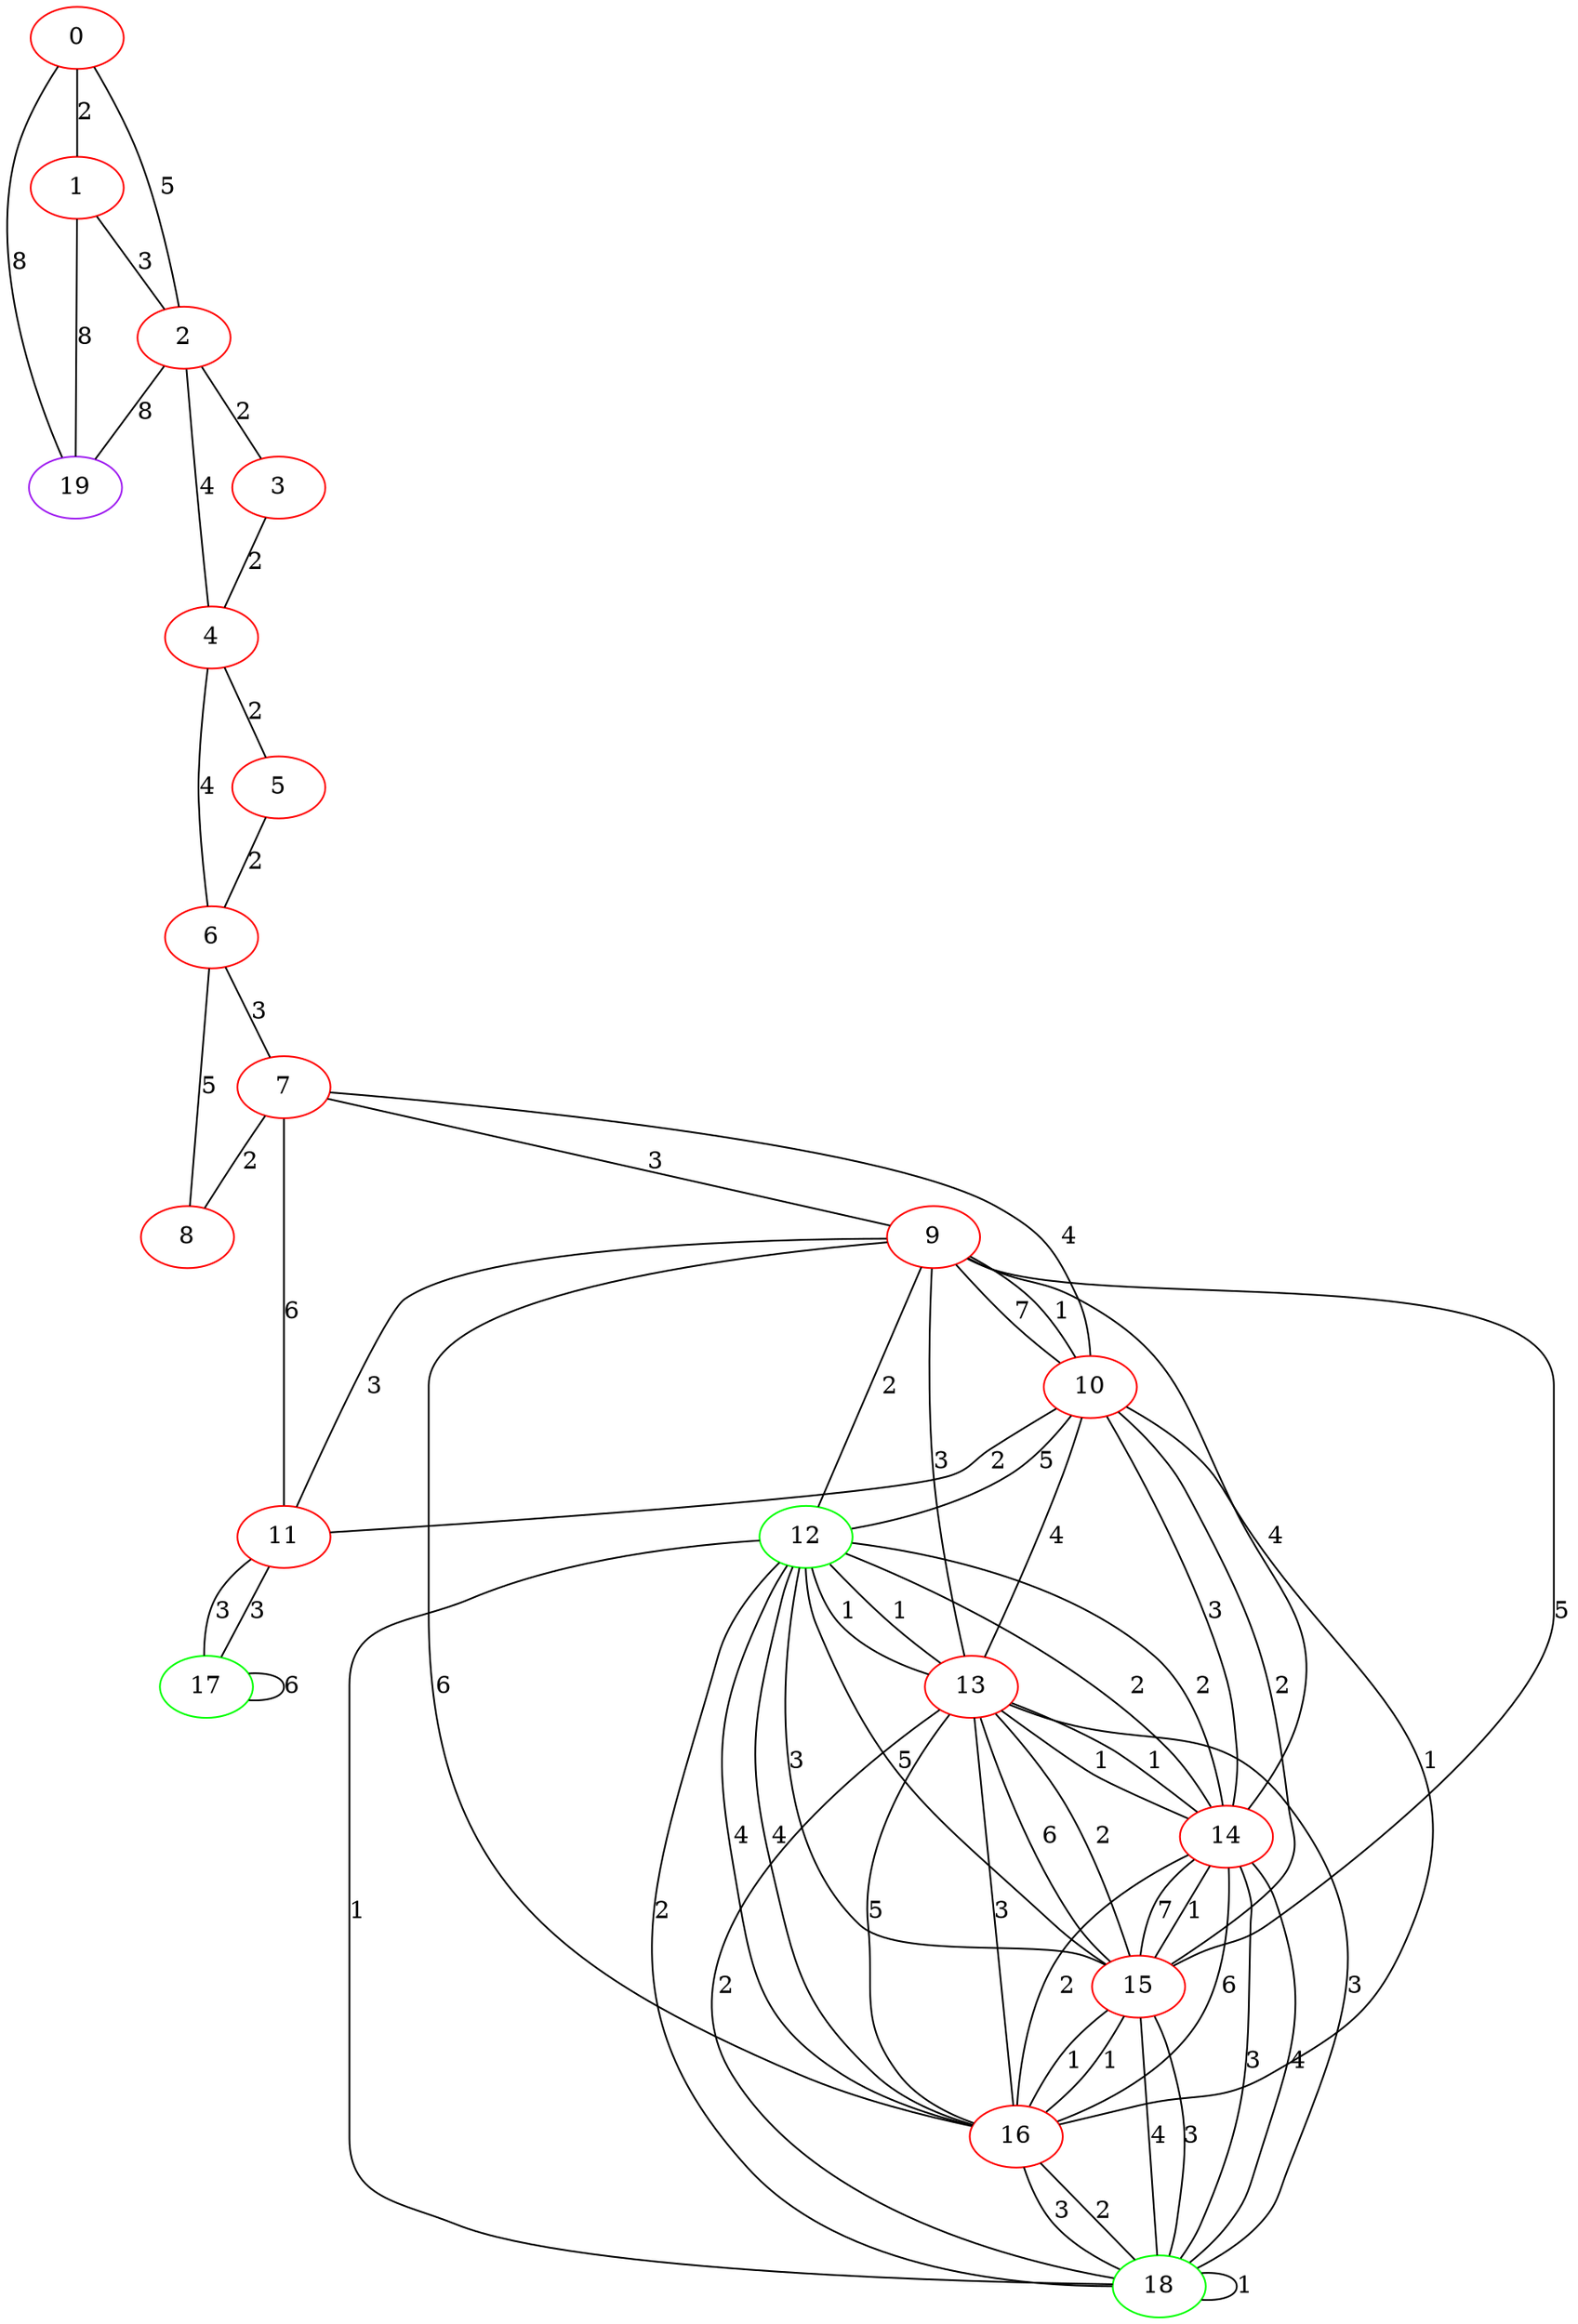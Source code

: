 graph "" {
0 [color=red, weight=1];
1 [color=red, weight=1];
2 [color=red, weight=1];
3 [color=red, weight=1];
4 [color=red, weight=1];
5 [color=red, weight=1];
6 [color=red, weight=1];
7 [color=red, weight=1];
8 [color=red, weight=1];
9 [color=red, weight=1];
10 [color=red, weight=1];
11 [color=red, weight=1];
12 [color=green, weight=2];
13 [color=red, weight=1];
14 [color=red, weight=1];
15 [color=red, weight=1];
16 [color=red, weight=1];
17 [color=green, weight=2];
18 [color=green, weight=2];
19 [color=purple, weight=4];
0 -- 1  [key=0, label=2];
0 -- 2  [key=0, label=5];
0 -- 19  [key=0, label=8];
1 -- 2  [key=0, label=3];
1 -- 19  [key=0, label=8];
2 -- 3  [key=0, label=2];
2 -- 4  [key=0, label=4];
2 -- 19  [key=0, label=8];
3 -- 4  [key=0, label=2];
4 -- 5  [key=0, label=2];
4 -- 6  [key=0, label=4];
5 -- 6  [key=0, label=2];
6 -- 8  [key=0, label=5];
6 -- 7  [key=0, label=3];
7 -- 8  [key=0, label=2];
7 -- 9  [key=0, label=3];
7 -- 10  [key=0, label=4];
7 -- 11  [key=0, label=6];
9 -- 10  [key=0, label=7];
9 -- 10  [key=1, label=1];
9 -- 11  [key=0, label=3];
9 -- 12  [key=0, label=2];
9 -- 13  [key=0, label=3];
9 -- 14  [key=0, label=4];
9 -- 15  [key=0, label=5];
9 -- 16  [key=0, label=6];
10 -- 11  [key=0, label=2];
10 -- 12  [key=0, label=5];
10 -- 13  [key=0, label=4];
10 -- 14  [key=0, label=3];
10 -- 15  [key=0, label=2];
10 -- 16  [key=0, label=1];
11 -- 17  [key=0, label=3];
11 -- 17  [key=1, label=3];
12 -- 13  [key=0, label=1];
12 -- 13  [key=1, label=1];
12 -- 14  [key=0, label=2];
12 -- 14  [key=1, label=2];
12 -- 15  [key=0, label=5];
12 -- 15  [key=1, label=3];
12 -- 16  [key=0, label=4];
12 -- 16  [key=1, label=4];
12 -- 18  [key=0, label=1];
12 -- 18  [key=1, label=2];
13 -- 14  [key=0, label=1];
13 -- 14  [key=1, label=1];
13 -- 15  [key=0, label=6];
13 -- 15  [key=1, label=2];
13 -- 16  [key=0, label=5];
13 -- 16  [key=1, label=3];
13 -- 18  [key=0, label=2];
13 -- 18  [key=1, label=3];
14 -- 15  [key=0, label=7];
14 -- 15  [key=1, label=1];
14 -- 16  [key=0, label=6];
14 -- 16  [key=1, label=2];
14 -- 18  [key=0, label=3];
14 -- 18  [key=1, label=4];
15 -- 16  [key=0, label=1];
15 -- 16  [key=1, label=1];
15 -- 18  [key=0, label=4];
15 -- 18  [key=1, label=3];
16 -- 18  [key=0, label=3];
16 -- 18  [key=1, label=2];
17 -- 17  [key=0, label=6];
18 -- 18  [key=0, label=1];
}

